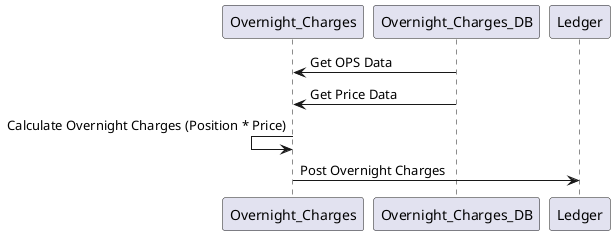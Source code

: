 @startuml
Overnight_Charges <- Overnight_Charges_DB : Get OPS Data
Overnight_Charges <- Overnight_Charges_DB : Get Price Data
Overnight_Charges <- Overnight_Charges : Calculate Overnight Charges (Position * Price)
Overnight_Charges -> Ledger : Post Overnight Charges

@enduml